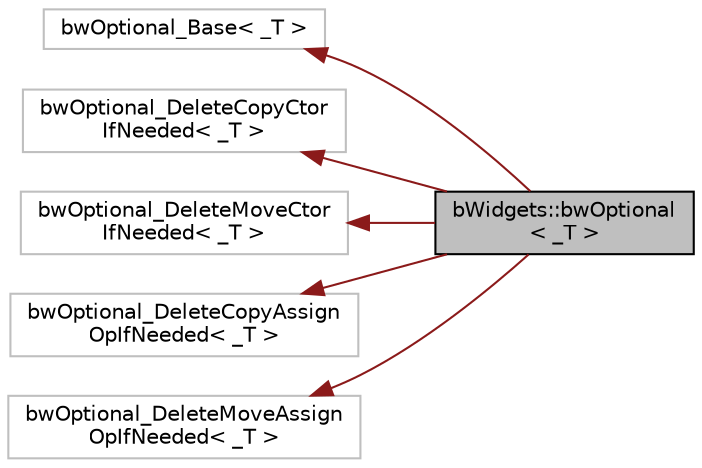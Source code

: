 digraph "bWidgets::bwOptional&lt; _T &gt;"
{
 // LATEX_PDF_SIZE
  edge [fontname="Helvetica",fontsize="10",labelfontname="Helvetica",labelfontsize="10"];
  node [fontname="Helvetica",fontsize="10",shape=record];
  rankdir="LR";
  Node1 [label="bWidgets::bwOptional\l\< _T \>",height=0.2,width=0.4,color="black", fillcolor="grey75", style="filled", fontcolor="black",tooltip="Own implementation of std::optional for C++11."];
  Node2 -> Node1 [dir="back",color="firebrick4",fontsize="10",style="solid",fontname="Helvetica"];
  Node2 [label="bwOptional_Base\< _T \>",height=0.2,width=0.4,color="grey75", fillcolor="white", style="filled",tooltip=" "];
  Node3 -> Node1 [dir="back",color="firebrick4",fontsize="10",style="solid",fontname="Helvetica"];
  Node3 [label="bwOptional_DeleteCopyCtor\lIfNeeded\< _T \>",height=0.2,width=0.4,color="grey75", fillcolor="white", style="filled",tooltip=" "];
  Node4 -> Node1 [dir="back",color="firebrick4",fontsize="10",style="solid",fontname="Helvetica"];
  Node4 [label="bwOptional_DeleteMoveCtor\lIfNeeded\< _T \>",height=0.2,width=0.4,color="grey75", fillcolor="white", style="filled",tooltip=" "];
  Node5 -> Node1 [dir="back",color="firebrick4",fontsize="10",style="solid",fontname="Helvetica"];
  Node5 [label="bwOptional_DeleteCopyAssign\lOpIfNeeded\< _T \>",height=0.2,width=0.4,color="grey75", fillcolor="white", style="filled",tooltip=" "];
  Node6 -> Node1 [dir="back",color="firebrick4",fontsize="10",style="solid",fontname="Helvetica"];
  Node6 [label="bwOptional_DeleteMoveAssign\lOpIfNeeded\< _T \>",height=0.2,width=0.4,color="grey75", fillcolor="white", style="filled",tooltip=" "];
}
